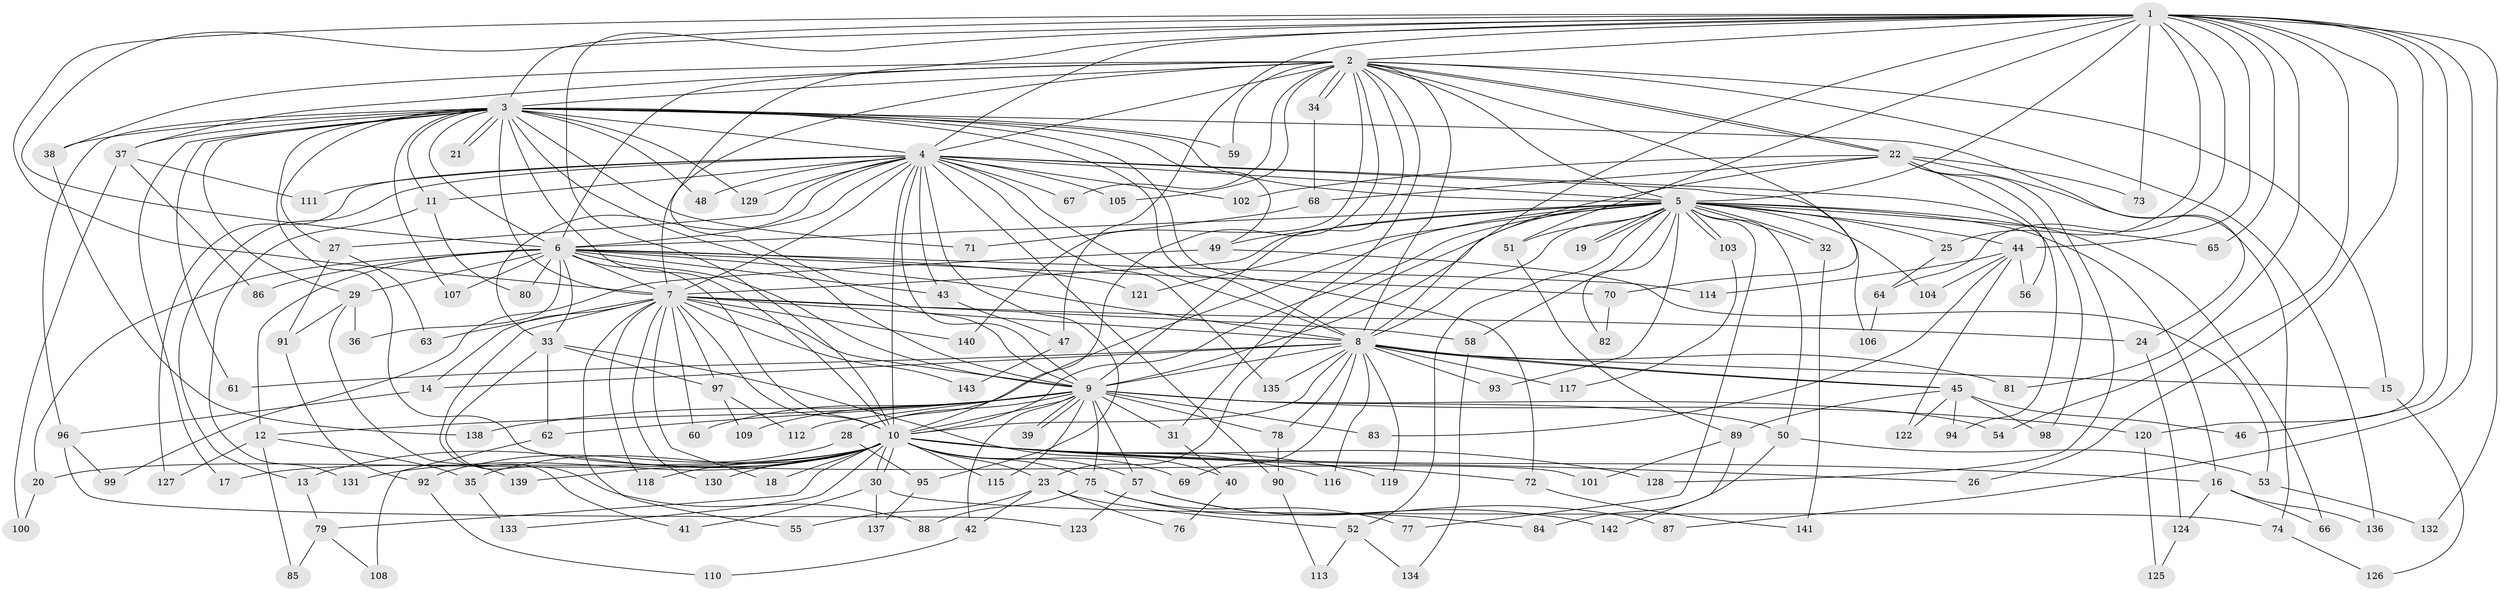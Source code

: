 // coarse degree distribution, {34: 0.023809523809523808, 19: 0.023809523809523808, 9: 0.023809523809523808, 23: 0.023809523809523808, 18: 0.023809523809523808, 4: 0.09523809523809523, 2: 0.3333333333333333, 3: 0.2857142857142857, 1: 0.11904761904761904, 10: 0.023809523809523808, 6: 0.023809523809523808}
// Generated by graph-tools (version 1.1) at 2025/17/03/04/25 18:17:50]
// undirected, 143 vertices, 311 edges
graph export_dot {
graph [start="1"]
  node [color=gray90,style=filled];
  1;
  2;
  3;
  4;
  5;
  6;
  7;
  8;
  9;
  10;
  11;
  12;
  13;
  14;
  15;
  16;
  17;
  18;
  19;
  20;
  21;
  22;
  23;
  24;
  25;
  26;
  27;
  28;
  29;
  30;
  31;
  32;
  33;
  34;
  35;
  36;
  37;
  38;
  39;
  40;
  41;
  42;
  43;
  44;
  45;
  46;
  47;
  48;
  49;
  50;
  51;
  52;
  53;
  54;
  55;
  56;
  57;
  58;
  59;
  60;
  61;
  62;
  63;
  64;
  65;
  66;
  67;
  68;
  69;
  70;
  71;
  72;
  73;
  74;
  75;
  76;
  77;
  78;
  79;
  80;
  81;
  82;
  83;
  84;
  85;
  86;
  87;
  88;
  89;
  90;
  91;
  92;
  93;
  94;
  95;
  96;
  97;
  98;
  99;
  100;
  101;
  102;
  103;
  104;
  105;
  106;
  107;
  108;
  109;
  110;
  111;
  112;
  113;
  114;
  115;
  116;
  117;
  118;
  119;
  120;
  121;
  122;
  123;
  124;
  125;
  126;
  127;
  128;
  129;
  130;
  131;
  132;
  133;
  134;
  135;
  136;
  137;
  138;
  139;
  140;
  141;
  142;
  143;
  1 -- 2;
  1 -- 3;
  1 -- 4;
  1 -- 5;
  1 -- 6;
  1 -- 7;
  1 -- 8;
  1 -- 9;
  1 -- 10;
  1 -- 25;
  1 -- 26;
  1 -- 44;
  1 -- 46;
  1 -- 47;
  1 -- 51;
  1 -- 54;
  1 -- 64;
  1 -- 65;
  1 -- 73;
  1 -- 81;
  1 -- 87;
  1 -- 120;
  1 -- 132;
  2 -- 3;
  2 -- 4;
  2 -- 5;
  2 -- 6;
  2 -- 7;
  2 -- 8;
  2 -- 9;
  2 -- 10;
  2 -- 15;
  2 -- 22;
  2 -- 22;
  2 -- 31;
  2 -- 34;
  2 -- 34;
  2 -- 37;
  2 -- 38;
  2 -- 59;
  2 -- 67;
  2 -- 70;
  2 -- 105;
  2 -- 136;
  2 -- 140;
  3 -- 4;
  3 -- 5;
  3 -- 6;
  3 -- 7;
  3 -- 8;
  3 -- 9;
  3 -- 10;
  3 -- 11;
  3 -- 17;
  3 -- 21;
  3 -- 21;
  3 -- 24;
  3 -- 27;
  3 -- 29;
  3 -- 37;
  3 -- 38;
  3 -- 48;
  3 -- 49;
  3 -- 59;
  3 -- 61;
  3 -- 71;
  3 -- 72;
  3 -- 96;
  3 -- 101;
  3 -- 107;
  3 -- 129;
  4 -- 5;
  4 -- 6;
  4 -- 7;
  4 -- 8;
  4 -- 9;
  4 -- 10;
  4 -- 11;
  4 -- 13;
  4 -- 27;
  4 -- 33;
  4 -- 43;
  4 -- 48;
  4 -- 67;
  4 -- 90;
  4 -- 94;
  4 -- 95;
  4 -- 102;
  4 -- 105;
  4 -- 106;
  4 -- 111;
  4 -- 127;
  4 -- 129;
  4 -- 135;
  5 -- 6;
  5 -- 7;
  5 -- 8;
  5 -- 9;
  5 -- 10;
  5 -- 16;
  5 -- 19;
  5 -- 19;
  5 -- 25;
  5 -- 28;
  5 -- 32;
  5 -- 32;
  5 -- 44;
  5 -- 49;
  5 -- 50;
  5 -- 51;
  5 -- 52;
  5 -- 58;
  5 -- 65;
  5 -- 66;
  5 -- 77;
  5 -- 82;
  5 -- 93;
  5 -- 103;
  5 -- 103;
  5 -- 104;
  5 -- 121;
  6 -- 7;
  6 -- 8;
  6 -- 9;
  6 -- 10;
  6 -- 12;
  6 -- 20;
  6 -- 29;
  6 -- 33;
  6 -- 36;
  6 -- 43;
  6 -- 70;
  6 -- 80;
  6 -- 86;
  6 -- 107;
  6 -- 114;
  6 -- 121;
  7 -- 8;
  7 -- 9;
  7 -- 10;
  7 -- 14;
  7 -- 18;
  7 -- 24;
  7 -- 41;
  7 -- 55;
  7 -- 58;
  7 -- 60;
  7 -- 63;
  7 -- 97;
  7 -- 118;
  7 -- 130;
  7 -- 140;
  7 -- 143;
  8 -- 9;
  8 -- 10;
  8 -- 14;
  8 -- 15;
  8 -- 45;
  8 -- 45;
  8 -- 61;
  8 -- 69;
  8 -- 78;
  8 -- 81;
  8 -- 93;
  8 -- 116;
  8 -- 117;
  8 -- 119;
  8 -- 135;
  9 -- 10;
  9 -- 12;
  9 -- 28;
  9 -- 31;
  9 -- 39;
  9 -- 39;
  9 -- 42;
  9 -- 50;
  9 -- 54;
  9 -- 57;
  9 -- 60;
  9 -- 62;
  9 -- 75;
  9 -- 78;
  9 -- 83;
  9 -- 109;
  9 -- 112;
  9 -- 115;
  9 -- 120;
  9 -- 138;
  10 -- 13;
  10 -- 16;
  10 -- 17;
  10 -- 18;
  10 -- 20;
  10 -- 23;
  10 -- 26;
  10 -- 30;
  10 -- 30;
  10 -- 35;
  10 -- 57;
  10 -- 69;
  10 -- 72;
  10 -- 75;
  10 -- 79;
  10 -- 115;
  10 -- 116;
  10 -- 118;
  10 -- 119;
  10 -- 128;
  10 -- 130;
  10 -- 131;
  10 -- 133;
  10 -- 139;
  11 -- 80;
  11 -- 131;
  12 -- 35;
  12 -- 85;
  12 -- 127;
  13 -- 79;
  14 -- 96;
  15 -- 126;
  16 -- 66;
  16 -- 124;
  16 -- 136;
  20 -- 100;
  22 -- 23;
  22 -- 56;
  22 -- 68;
  22 -- 73;
  22 -- 74;
  22 -- 98;
  22 -- 102;
  22 -- 128;
  23 -- 42;
  23 -- 52;
  23 -- 55;
  23 -- 76;
  24 -- 124;
  25 -- 64;
  27 -- 63;
  27 -- 91;
  28 -- 92;
  28 -- 95;
  29 -- 36;
  29 -- 91;
  29 -- 139;
  30 -- 41;
  30 -- 74;
  30 -- 137;
  31 -- 40;
  32 -- 141;
  33 -- 40;
  33 -- 62;
  33 -- 88;
  33 -- 97;
  34 -- 68;
  35 -- 133;
  37 -- 86;
  37 -- 100;
  37 -- 111;
  38 -- 138;
  40 -- 76;
  42 -- 110;
  43 -- 47;
  44 -- 56;
  44 -- 83;
  44 -- 104;
  44 -- 114;
  44 -- 122;
  45 -- 46;
  45 -- 89;
  45 -- 94;
  45 -- 98;
  45 -- 122;
  47 -- 143;
  49 -- 53;
  49 -- 99;
  50 -- 53;
  50 -- 84;
  51 -- 89;
  52 -- 113;
  52 -- 134;
  53 -- 132;
  57 -- 87;
  57 -- 123;
  57 -- 142;
  58 -- 134;
  62 -- 108;
  64 -- 106;
  68 -- 71;
  70 -- 82;
  72 -- 141;
  74 -- 126;
  75 -- 77;
  75 -- 84;
  75 -- 88;
  78 -- 90;
  79 -- 85;
  79 -- 108;
  89 -- 101;
  89 -- 142;
  90 -- 113;
  91 -- 92;
  92 -- 110;
  95 -- 137;
  96 -- 99;
  96 -- 123;
  97 -- 109;
  97 -- 112;
  103 -- 117;
  120 -- 125;
  124 -- 125;
}
